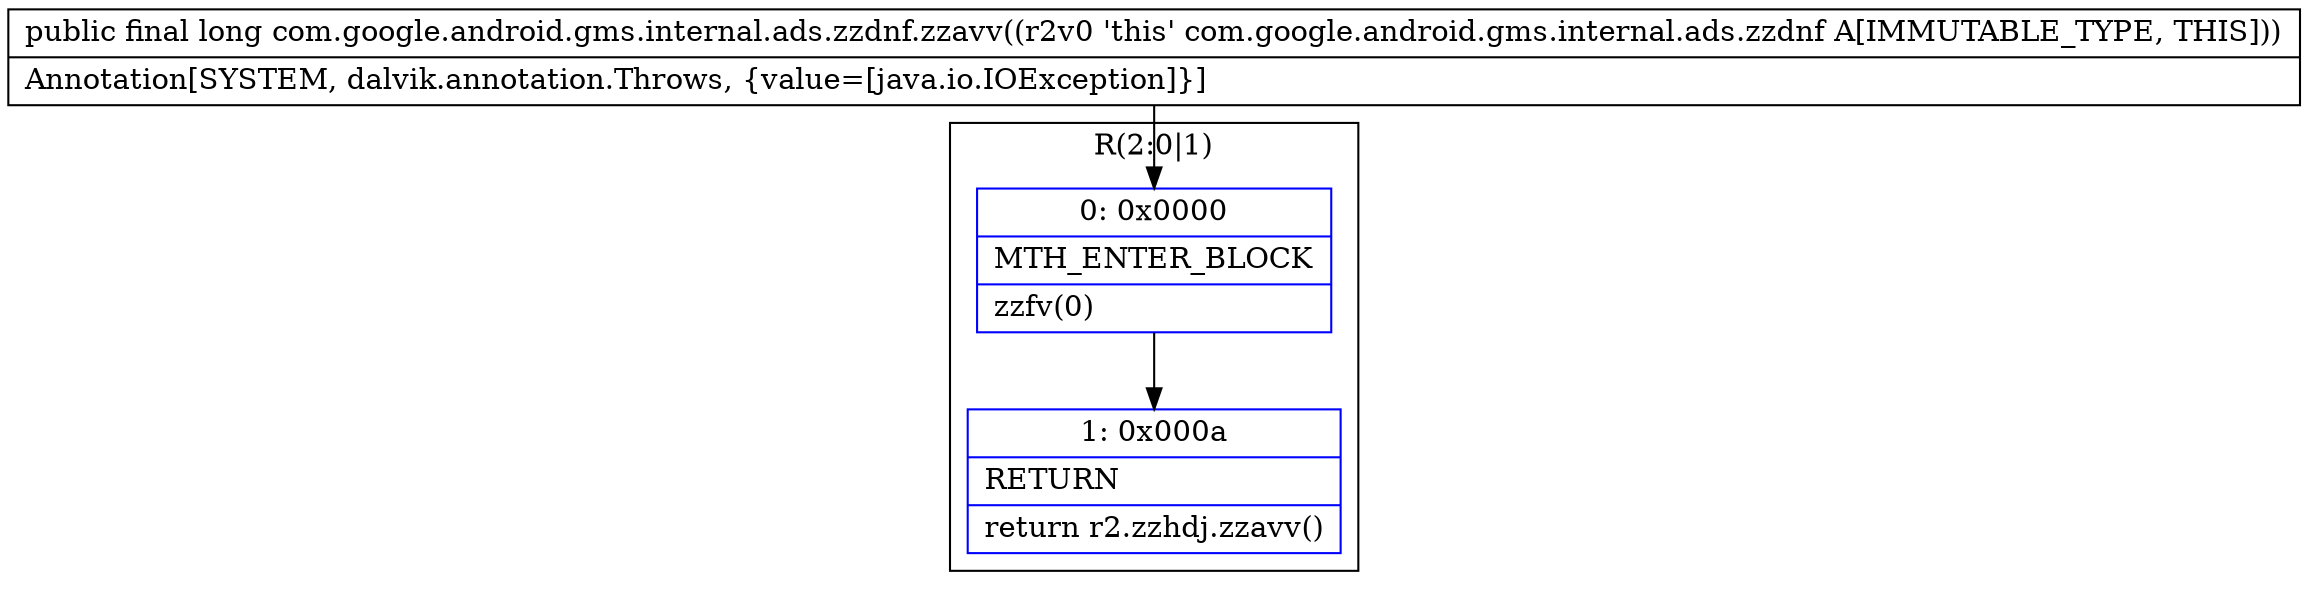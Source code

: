 digraph "CFG forcom.google.android.gms.internal.ads.zzdnf.zzavv()J" {
subgraph cluster_Region_2384997 {
label = "R(2:0|1)";
node [shape=record,color=blue];
Node_0 [shape=record,label="{0\:\ 0x0000|MTH_ENTER_BLOCK\l|zzfv(0)\l}"];
Node_1 [shape=record,label="{1\:\ 0x000a|RETURN\l|return r2.zzhdj.zzavv()\l}"];
}
MethodNode[shape=record,label="{public final long com.google.android.gms.internal.ads.zzdnf.zzavv((r2v0 'this' com.google.android.gms.internal.ads.zzdnf A[IMMUTABLE_TYPE, THIS]))  | Annotation[SYSTEM, dalvik.annotation.Throws, \{value=[java.io.IOException]\}]\l}"];
MethodNode -> Node_0;
Node_0 -> Node_1;
}

